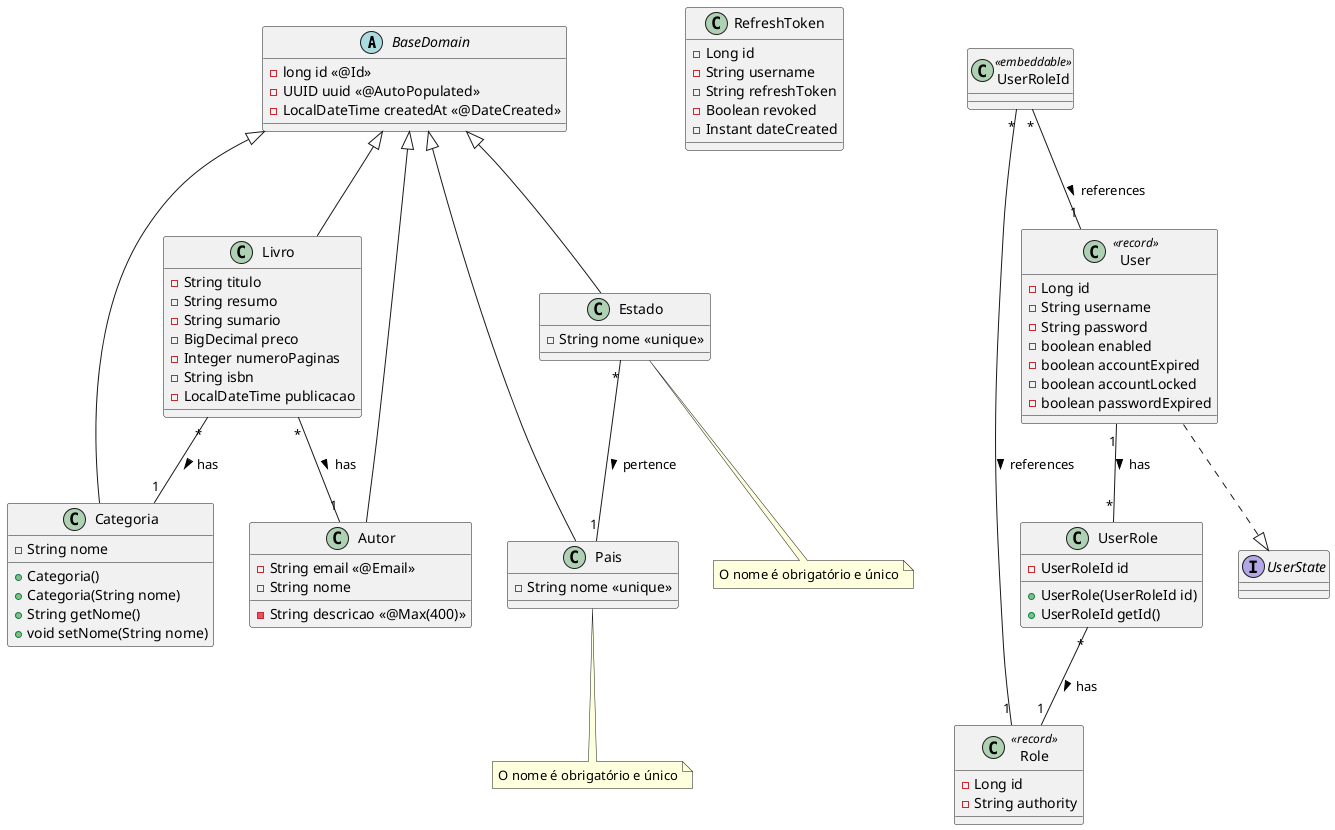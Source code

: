 @startuml

' Base class
abstract class BaseDomain {
  -long id <<@Id>>
  -UUID uuid <<@AutoPopulated>>
  -LocalDateTime createdAt <<@DateCreated>>
}

' Main entities
class Livro {
  -String titulo
  -String resumo
  -String sumario
  -BigDecimal preco
  -Integer numeroPaginas
  -String isbn
  -LocalDateTime publicacao
}

class Categoria {
  -String nome
  +Categoria()
  +Categoria(String nome)
  +String getNome()
  +void setNome(String nome)
}

class Autor {
  -String email <<@Email>>
  -String nome
  -String descricao <<@Max(400)>>
}

' Country and State entities
class Pais {
  -String nome <<unique>>
}
note bottom of Pais: O nome é obrigatório e único

class Estado {
  -String nome <<unique>>
}
note bottom of Estado: O nome é obrigatório e único

class RefreshToken {
  -Long id
  -String username
  -String refreshToken
  -Boolean revoked
  -Instant dateCreated
}

class Role <<record>> {
  -Long id
  -String authority
}

class User <<record>> {
  -Long id
  -String username
  -String password
  -boolean enabled
  -boolean accountExpired
  -boolean accountLocked
  -boolean passwordExpired
}

class UserRole {
  -UserRoleId id
  +UserRole(UserRoleId id)
  +UserRoleId getId()
}

class UserRoleId <<embeddable>> {
}

' Interfaces
interface UserState {
}

' Inheritance relationships
BaseDomain <|-- Livro
BaseDomain <|-- Categoria
BaseDomain <|-- Autor
BaseDomain <|-- Pais
BaseDomain <|-- Estado
User ..|> UserState

' Entity relationships
Livro "*" -- "1" Categoria : has >
Livro "*" -- "1" Autor : has >
User "1" -- "*" UserRole : has >
UserRole "*" -- "1" Role : has >
UserRoleId "*" -- "1" User : references >
UserRoleId "*" -- "1" Role : references >
Estado "*" -- "1" Pais : pertence >

@enduml
